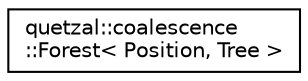 digraph "Graphical Class Hierarchy"
{
 // LATEX_PDF_SIZE
  edge [fontname="Helvetica",fontsize="10",labelfontname="Helvetica",labelfontsize="10"];
  node [fontname="Helvetica",fontsize="10",shape=record];
  rankdir="LR";
  Node0 [label="quetzal::coalescence\l::Forest\< Position, Tree \>",height=0.2,width=0.4,color="black", fillcolor="white", style="filled",URL="$classquetzal_1_1coalescence_1_1_forest.html",tooltip="Collection of geo-localized coalescents."];
}
